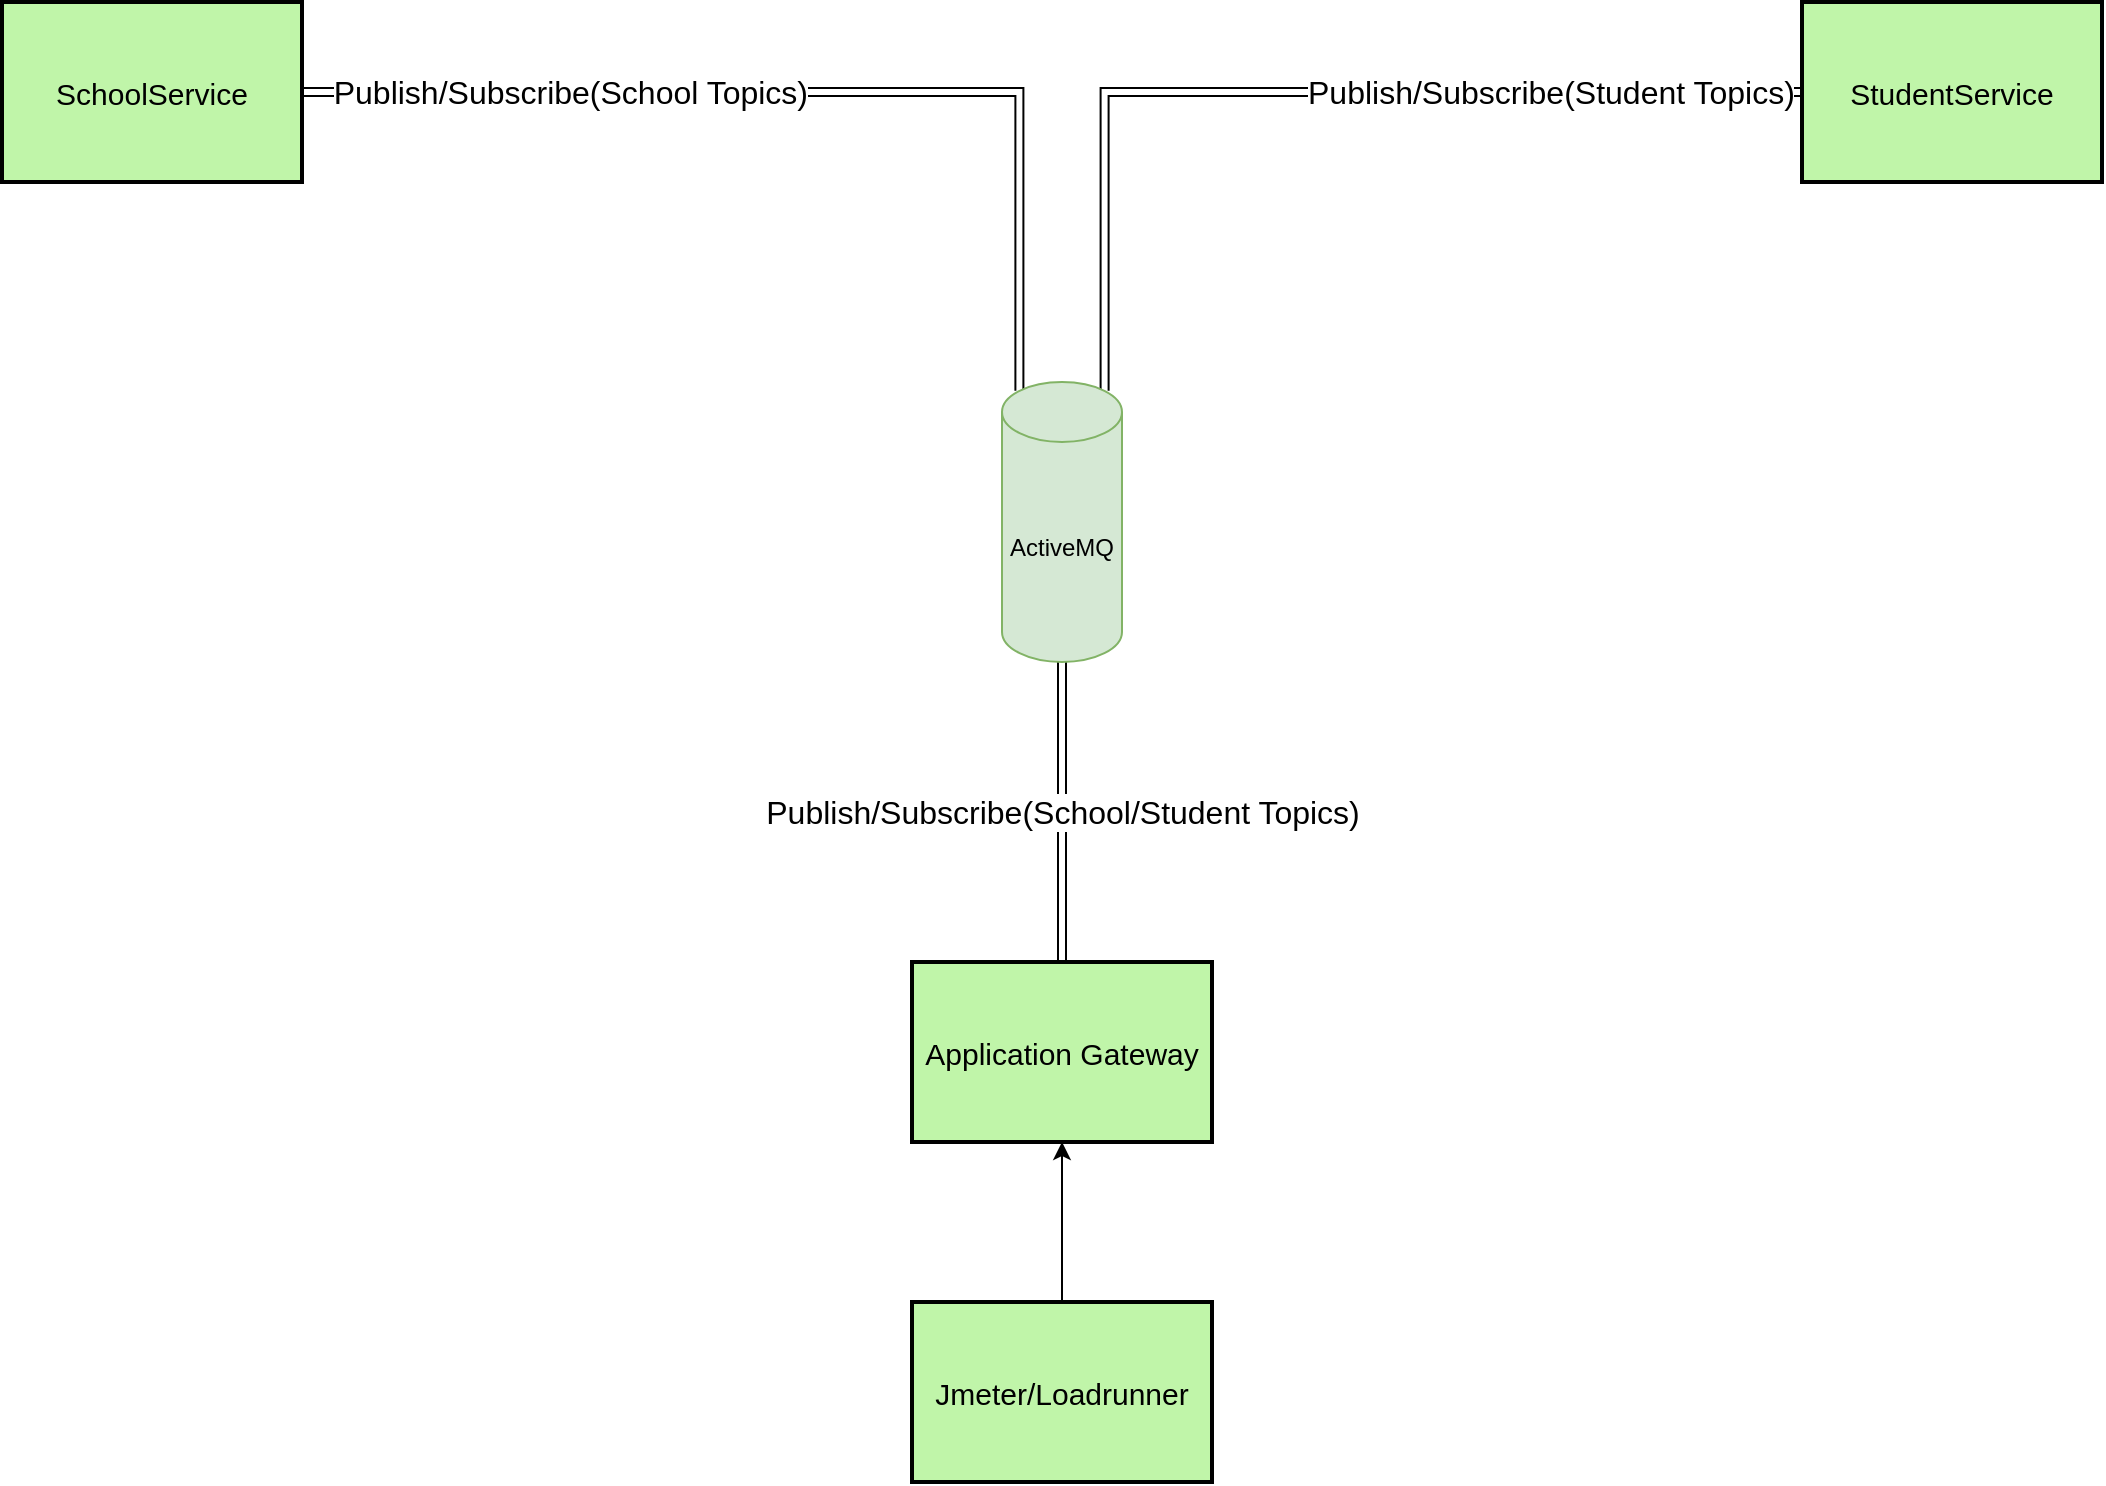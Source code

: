 <mxfile version="21.1.5" type="github">
  <diagram name="第 1 页" id="tZCEg8XGOGG1ttevQQDx">
    <mxGraphModel dx="1999" dy="1196" grid="1" gridSize="10" guides="1" tooltips="1" connect="1" arrows="1" fold="1" page="1" pageScale="1" pageWidth="4681" pageHeight="3300" math="0" shadow="0">
      <root>
        <mxCell id="0" />
        <mxCell id="1" parent="0" />
        <mxCell id="iRDfhrIxAlgStqD0Ntbi-2" style="edgeStyle=orthogonalEdgeStyle;rounded=0;orthogonalLoop=1;jettySize=auto;html=1;fontSize=15;entryX=0.5;entryY=1;entryDx=0;entryDy=0;" edge="1" parent="1" source="iRDfhrIxAlgStqD0Ntbi-3" target="iRDfhrIxAlgStqD0Ntbi-15">
          <mxGeometry relative="1" as="geometry" />
        </mxCell>
        <mxCell id="iRDfhrIxAlgStqD0Ntbi-3" value="Jmeter/Loadrunner" style="strokeWidth=2;dashed=0;align=center;fontSize=15;shape=rect;fillColor=#c0f5a9;verticalLabelPosition=middle;verticalAlign=middle;labelPosition=center;" vertex="1" parent="1">
          <mxGeometry x="765" y="1210" width="150" height="90" as="geometry" />
        </mxCell>
        <mxCell id="iRDfhrIxAlgStqD0Ntbi-21" value="Publish/Subscribe(Student Topics)" style="edgeStyle=orthogonalEdgeStyle;rounded=0;orthogonalLoop=1;jettySize=auto;html=1;entryX=0.855;entryY=0;entryDx=0;entryDy=4.35;entryPerimeter=0;shape=link;fontSize=16;align=left;" edge="1" parent="1" source="iRDfhrIxAlgStqD0Ntbi-6" target="iRDfhrIxAlgStqD0Ntbi-16">
          <mxGeometry relative="1" as="geometry" />
        </mxCell>
        <mxCell id="iRDfhrIxAlgStqD0Ntbi-6" value="StudentService" style="strokeWidth=2;dashed=0;align=center;fontSize=15;shape=rect;fillColor=#c0f5a9;verticalLabelPosition=middle;verticalAlign=middle;labelPosition=center;" vertex="1" parent="1">
          <mxGeometry x="1210" y="560" width="150" height="90" as="geometry" />
        </mxCell>
        <mxCell id="iRDfhrIxAlgStqD0Ntbi-18" value="Publish/Subscribe(School Topics)" style="edgeStyle=orthogonalEdgeStyle;rounded=0;orthogonalLoop=1;jettySize=auto;html=1;entryX=0.145;entryY=0;entryDx=0;entryDy=4.35;entryPerimeter=0;shape=link;fontSize=16;align=right;" edge="1" parent="1" source="iRDfhrIxAlgStqD0Ntbi-8" target="iRDfhrIxAlgStqD0Ntbi-16">
          <mxGeometry relative="1" as="geometry" />
        </mxCell>
        <mxCell id="iRDfhrIxAlgStqD0Ntbi-8" value="SchoolService" style="strokeWidth=2;dashed=0;align=center;fontSize=15;shape=rect;fillColor=#c0f5a9;verticalLabelPosition=middle;verticalAlign=middle;labelPosition=center;" vertex="1" parent="1">
          <mxGeometry x="310" y="560" width="150" height="90" as="geometry" />
        </mxCell>
        <mxCell id="iRDfhrIxAlgStqD0Ntbi-17" value="&lt;font style=&quot;font-size: 16px;&quot;&gt;Publish/Subscribe(School/Student Topics)&lt;/font&gt;" style="edgeStyle=orthogonalEdgeStyle;rounded=0;orthogonalLoop=1;jettySize=auto;html=1;strokeColor=default;shape=link;" edge="1" parent="1" source="iRDfhrIxAlgStqD0Ntbi-15" target="iRDfhrIxAlgStqD0Ntbi-16">
          <mxGeometry relative="1" as="geometry" />
        </mxCell>
        <mxCell id="iRDfhrIxAlgStqD0Ntbi-15" value="Application Gateway" style="strokeWidth=2;dashed=0;align=center;fontSize=15;shape=rect;fillColor=#c0f5a9;verticalLabelPosition=middle;verticalAlign=middle;labelPosition=center;" vertex="1" parent="1">
          <mxGeometry x="765" y="1040" width="150" height="90" as="geometry" />
        </mxCell>
        <mxCell id="iRDfhrIxAlgStqD0Ntbi-16" value="ActiveMQ" style="shape=cylinder3;whiteSpace=wrap;html=1;boundedLbl=1;backgroundOutline=1;size=15;fillColor=#d5e8d4;strokeColor=#82b366;" vertex="1" parent="1">
          <mxGeometry x="810" y="750" width="60" height="140" as="geometry" />
        </mxCell>
      </root>
    </mxGraphModel>
  </diagram>
</mxfile>
